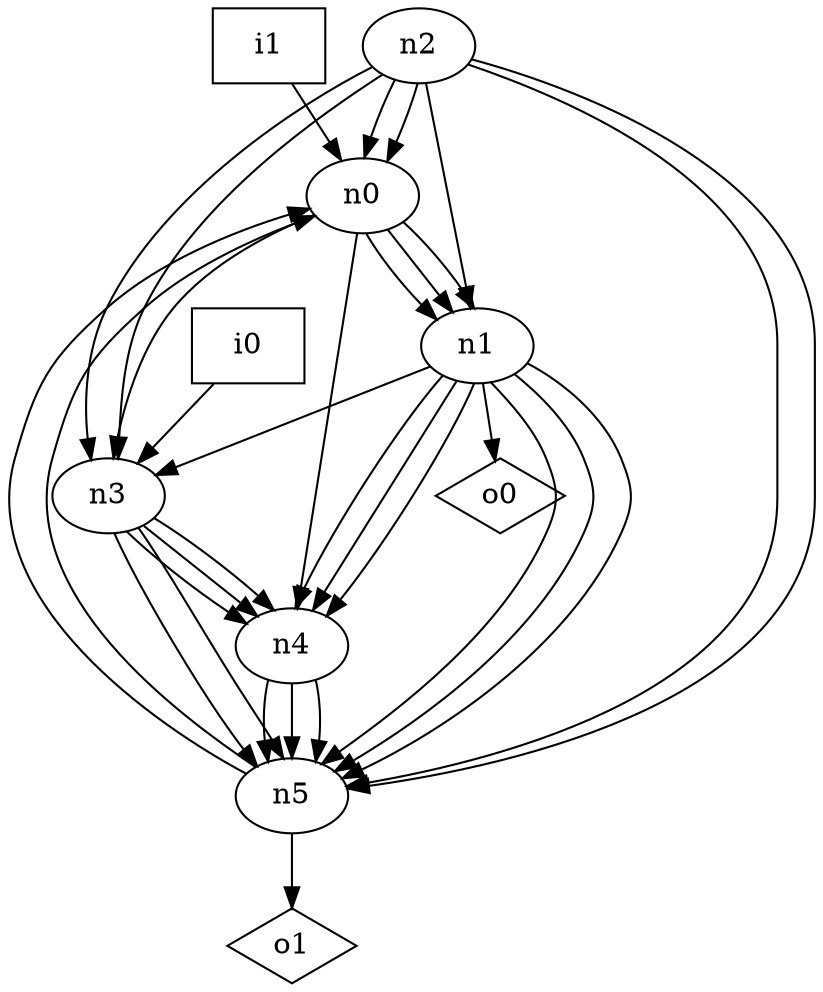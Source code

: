 digraph G {
n0 [label="n0"];
n1 [label="n1"];
n2 [label="n2"];
n3 [label="n3"];
n4 [label="n4"];
n5 [label="n5"];
n6 [label="i0",shape="box"];
n7 [label="i1",shape="box"];
n8 [label="o0",shape="diamond"];
n9 [label="o1",shape="diamond"];
n0 -> n1
n0 -> n1
n0 -> n1
n0 -> n3
n0 -> n4
n1 -> n3
n1 -> n4
n1 -> n4
n1 -> n4
n1 -> n5
n1 -> n5
n1 -> n5
n1 -> n8
n2 -> n0
n2 -> n0
n2 -> n1
n2 -> n3
n2 -> n3
n2 -> n5
n2 -> n5
n3 -> n4
n3 -> n4
n3 -> n4
n3 -> n5
n3 -> n5
n4 -> n5
n4 -> n5
n4 -> n5
n5 -> n0
n5 -> n0
n5 -> n9
n6 -> n3
n7 -> n0
}